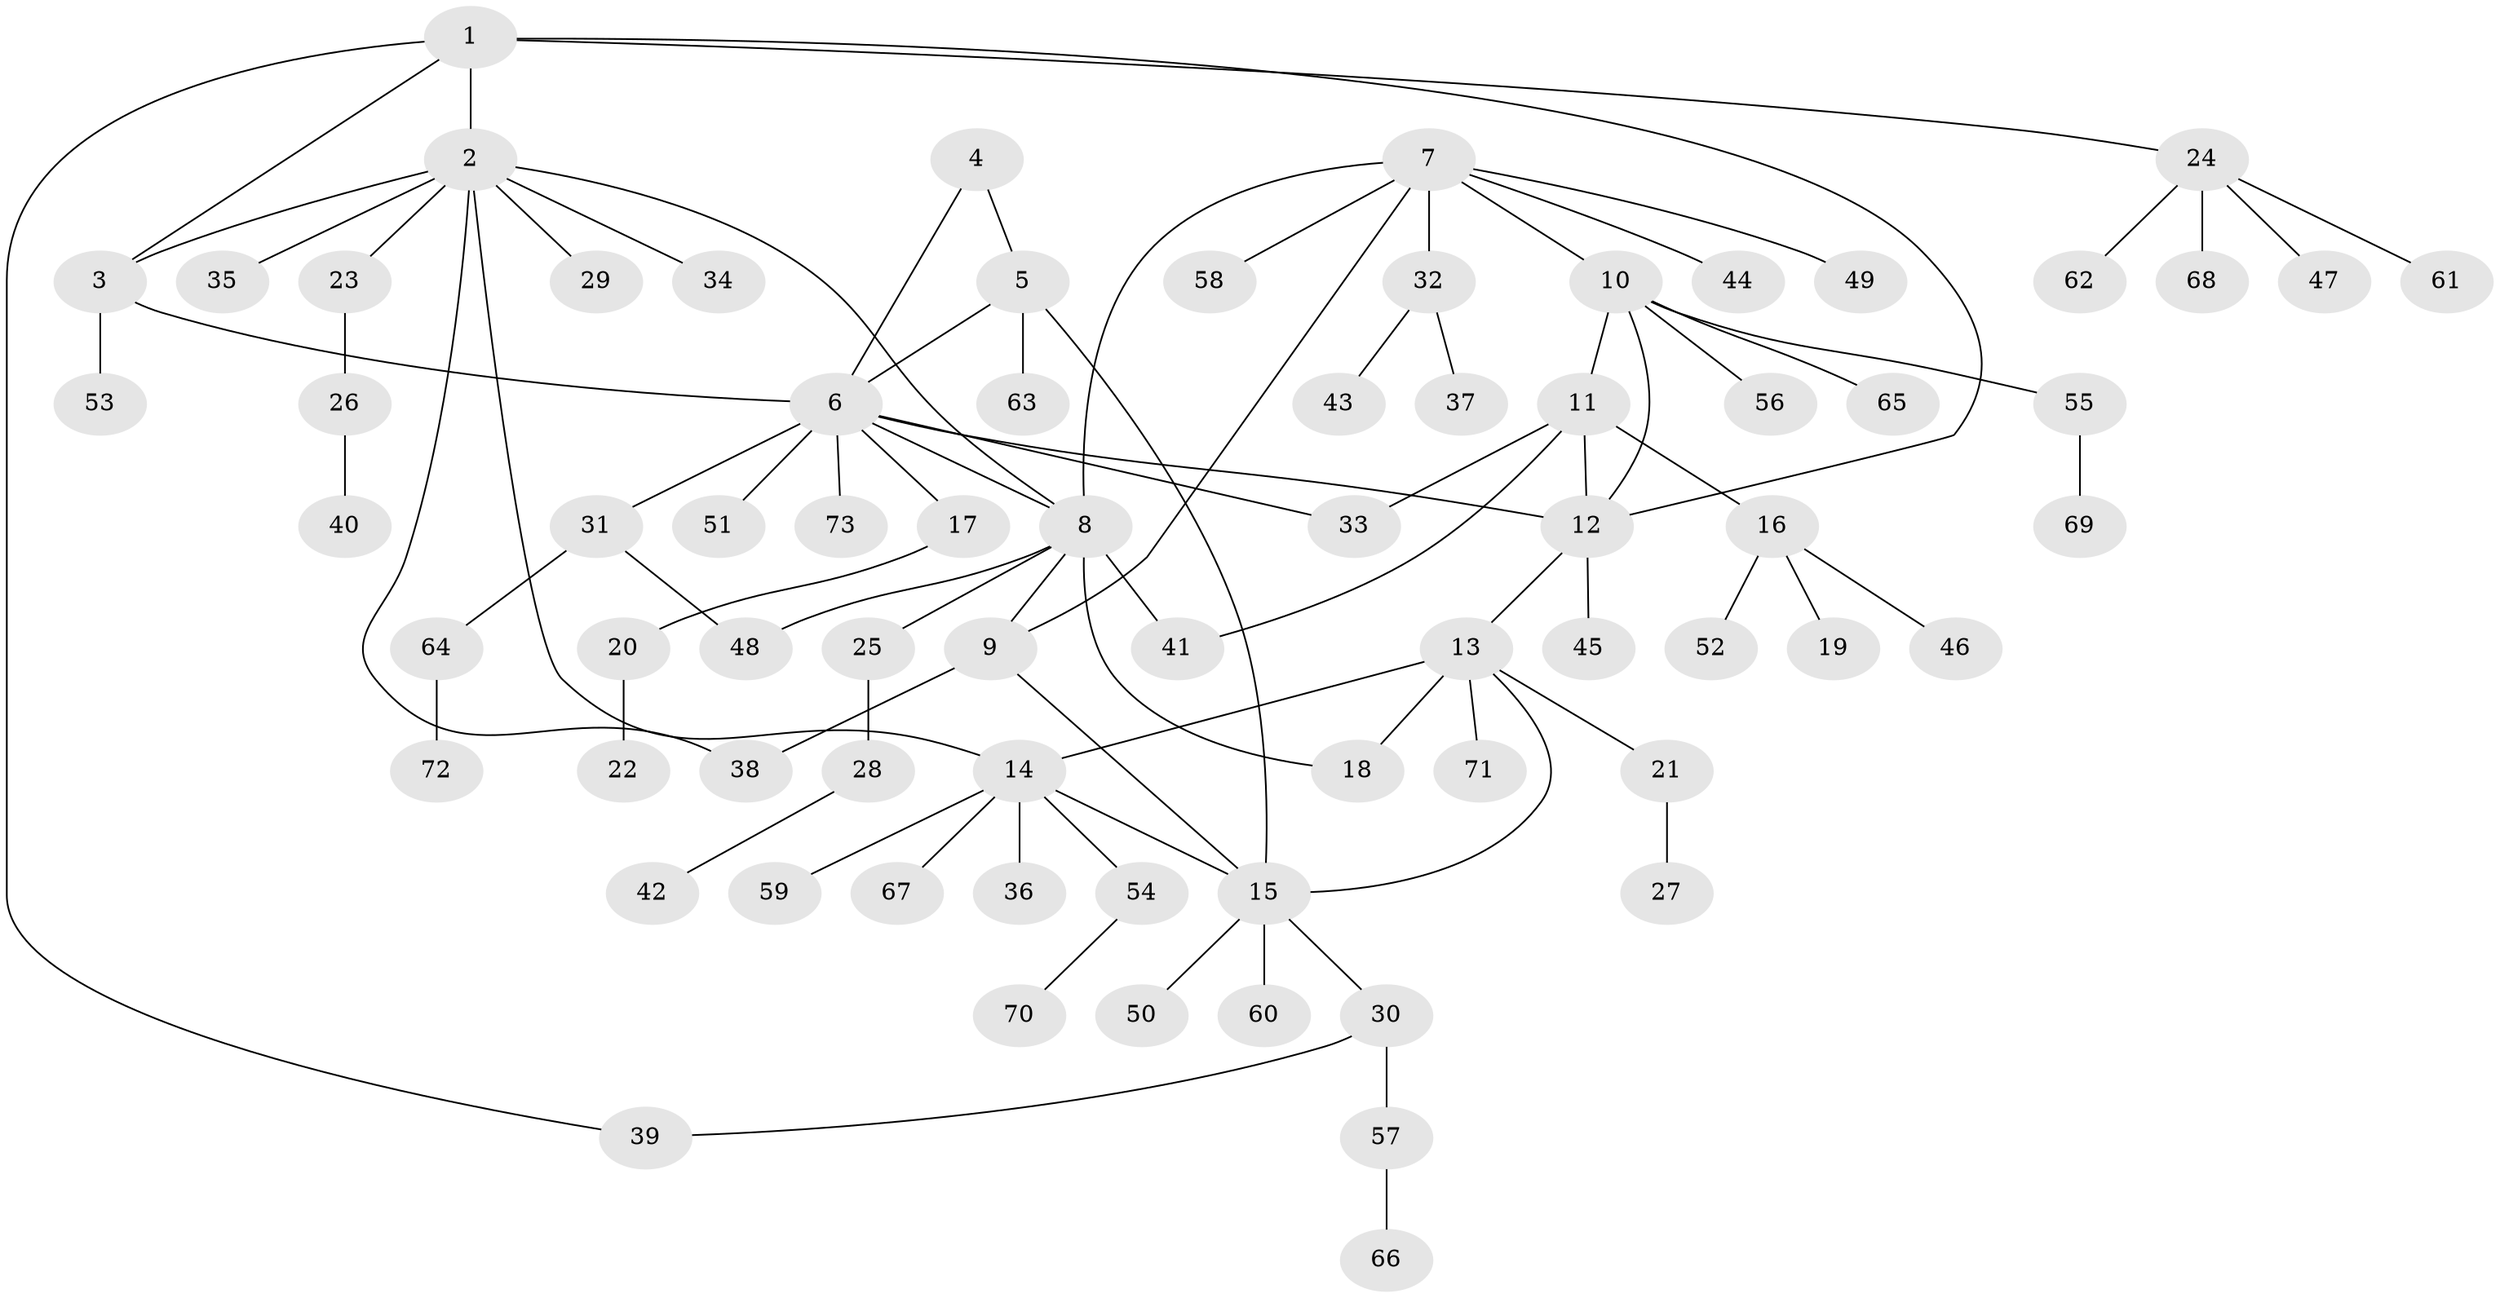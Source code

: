 // coarse degree distribution, {6: 0.038461538461538464, 8: 0.057692307692307696, 3: 0.07692307692307693, 4: 0.057692307692307696, 5: 0.057692307692307696, 11: 0.019230769230769232, 2: 0.15384615384615385, 1: 0.5384615384615384}
// Generated by graph-tools (version 1.1) at 2025/52/02/27/25 19:52:17]
// undirected, 73 vertices, 89 edges
graph export_dot {
graph [start="1"]
  node [color=gray90,style=filled];
  1;
  2;
  3;
  4;
  5;
  6;
  7;
  8;
  9;
  10;
  11;
  12;
  13;
  14;
  15;
  16;
  17;
  18;
  19;
  20;
  21;
  22;
  23;
  24;
  25;
  26;
  27;
  28;
  29;
  30;
  31;
  32;
  33;
  34;
  35;
  36;
  37;
  38;
  39;
  40;
  41;
  42;
  43;
  44;
  45;
  46;
  47;
  48;
  49;
  50;
  51;
  52;
  53;
  54;
  55;
  56;
  57;
  58;
  59;
  60;
  61;
  62;
  63;
  64;
  65;
  66;
  67;
  68;
  69;
  70;
  71;
  72;
  73;
  1 -- 2;
  1 -- 3;
  1 -- 12;
  1 -- 24;
  1 -- 39;
  2 -- 3;
  2 -- 8;
  2 -- 14;
  2 -- 23;
  2 -- 29;
  2 -- 34;
  2 -- 35;
  2 -- 38;
  3 -- 6;
  3 -- 53;
  4 -- 5;
  4 -- 6;
  5 -- 6;
  5 -- 15;
  5 -- 63;
  6 -- 8;
  6 -- 12;
  6 -- 17;
  6 -- 31;
  6 -- 33;
  6 -- 51;
  6 -- 73;
  7 -- 8;
  7 -- 9;
  7 -- 10;
  7 -- 32;
  7 -- 44;
  7 -- 49;
  7 -- 58;
  8 -- 9;
  8 -- 18;
  8 -- 25;
  8 -- 41;
  8 -- 48;
  9 -- 15;
  9 -- 38;
  10 -- 11;
  10 -- 12;
  10 -- 55;
  10 -- 56;
  10 -- 65;
  11 -- 12;
  11 -- 16;
  11 -- 33;
  11 -- 41;
  12 -- 13;
  12 -- 45;
  13 -- 14;
  13 -- 15;
  13 -- 18;
  13 -- 21;
  13 -- 71;
  14 -- 15;
  14 -- 36;
  14 -- 54;
  14 -- 59;
  14 -- 67;
  15 -- 30;
  15 -- 50;
  15 -- 60;
  16 -- 19;
  16 -- 46;
  16 -- 52;
  17 -- 20;
  20 -- 22;
  21 -- 27;
  23 -- 26;
  24 -- 47;
  24 -- 61;
  24 -- 62;
  24 -- 68;
  25 -- 28;
  26 -- 40;
  28 -- 42;
  30 -- 39;
  30 -- 57;
  31 -- 48;
  31 -- 64;
  32 -- 37;
  32 -- 43;
  54 -- 70;
  55 -- 69;
  57 -- 66;
  64 -- 72;
}
